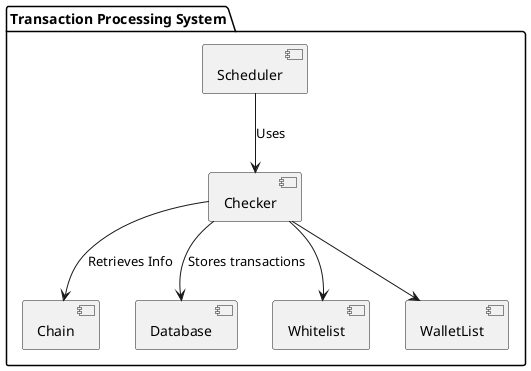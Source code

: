 @startuml
package "Transaction Processing System" {
    [Scheduler]
    [Checker]
    [Chain]
    [Database]
    [Whitelist]
    [WalletList]
}

[Scheduler] --> [Checker] : Uses
[Checker] --> [Chain] : Retrieves Info
[Checker] --> [Whitelist]
[Checker] --> [WalletList]
[Checker] --> [Database] : Stores transactions
@enduml
